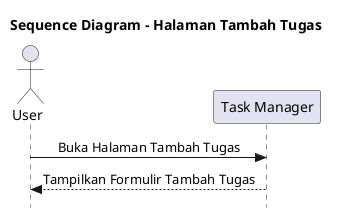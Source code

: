 @startuml tambah_tugas

title Sequence Diagram - Halaman Tambah Tugas
skinparam Style strictuml
skinparam SequenceMessageAlignment center

actor User
participant "Task Manager" as TM

User -> TM: Buka Halaman Tambah Tugas
TM --> User: Tampilkan Formulir Tambah Tugas
@enduml
